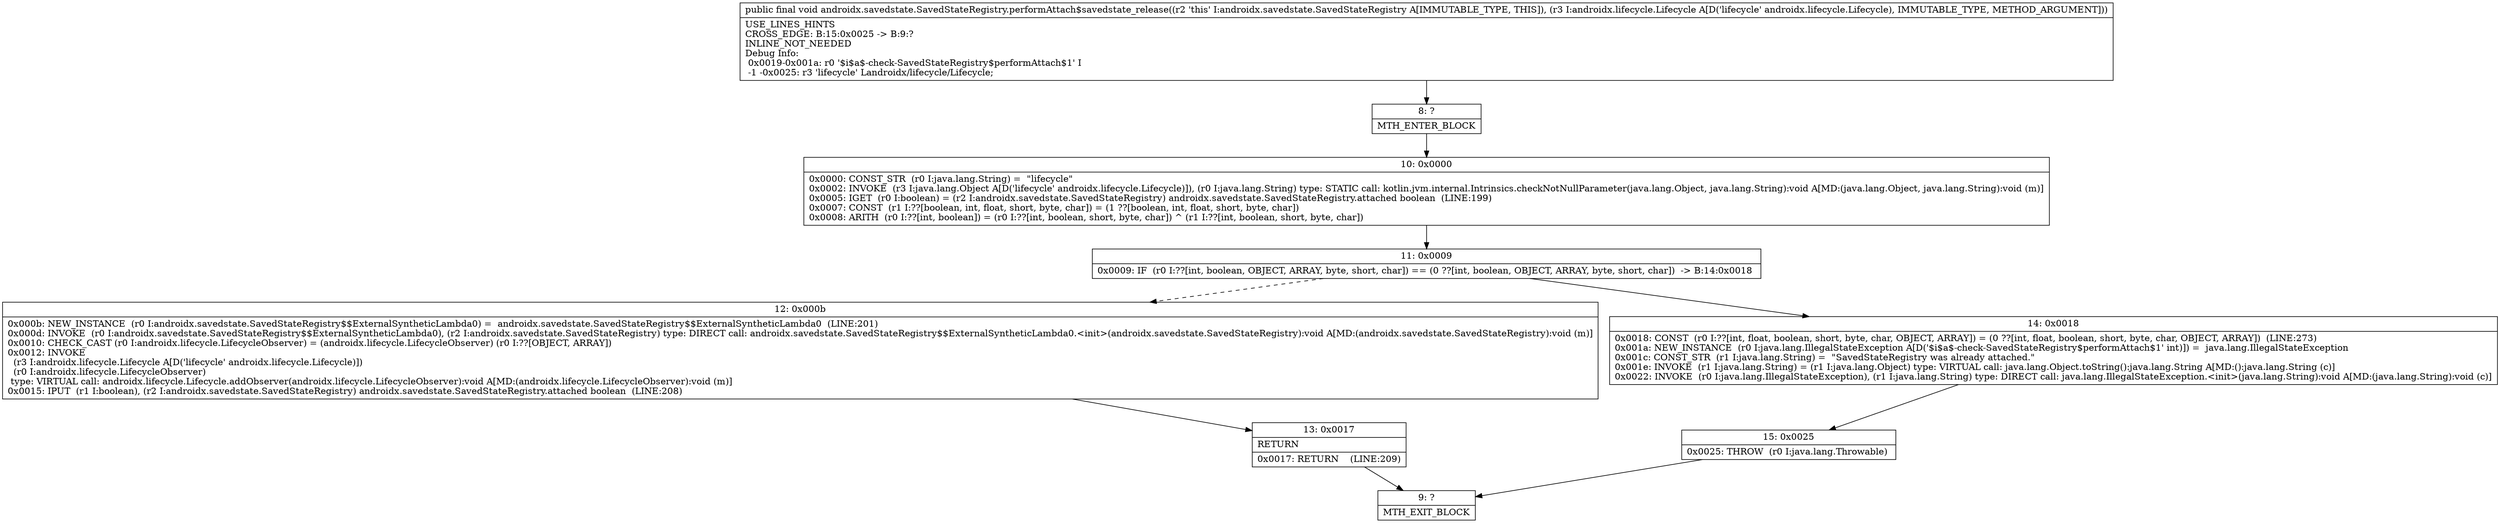 digraph "CFG forandroidx.savedstate.SavedStateRegistry.performAttach$savedstate_release(Landroidx\/lifecycle\/Lifecycle;)V" {
Node_8 [shape=record,label="{8\:\ ?|MTH_ENTER_BLOCK\l}"];
Node_10 [shape=record,label="{10\:\ 0x0000|0x0000: CONST_STR  (r0 I:java.lang.String) =  \"lifecycle\" \l0x0002: INVOKE  (r3 I:java.lang.Object A[D('lifecycle' androidx.lifecycle.Lifecycle)]), (r0 I:java.lang.String) type: STATIC call: kotlin.jvm.internal.Intrinsics.checkNotNullParameter(java.lang.Object, java.lang.String):void A[MD:(java.lang.Object, java.lang.String):void (m)]\l0x0005: IGET  (r0 I:boolean) = (r2 I:androidx.savedstate.SavedStateRegistry) androidx.savedstate.SavedStateRegistry.attached boolean  (LINE:199)\l0x0007: CONST  (r1 I:??[boolean, int, float, short, byte, char]) = (1 ??[boolean, int, float, short, byte, char]) \l0x0008: ARITH  (r0 I:??[int, boolean]) = (r0 I:??[int, boolean, short, byte, char]) ^ (r1 I:??[int, boolean, short, byte, char]) \l}"];
Node_11 [shape=record,label="{11\:\ 0x0009|0x0009: IF  (r0 I:??[int, boolean, OBJECT, ARRAY, byte, short, char]) == (0 ??[int, boolean, OBJECT, ARRAY, byte, short, char])  \-\> B:14:0x0018 \l}"];
Node_12 [shape=record,label="{12\:\ 0x000b|0x000b: NEW_INSTANCE  (r0 I:androidx.savedstate.SavedStateRegistry$$ExternalSyntheticLambda0) =  androidx.savedstate.SavedStateRegistry$$ExternalSyntheticLambda0  (LINE:201)\l0x000d: INVOKE  (r0 I:androidx.savedstate.SavedStateRegistry$$ExternalSyntheticLambda0), (r2 I:androidx.savedstate.SavedStateRegistry) type: DIRECT call: androidx.savedstate.SavedStateRegistry$$ExternalSyntheticLambda0.\<init\>(androidx.savedstate.SavedStateRegistry):void A[MD:(androidx.savedstate.SavedStateRegistry):void (m)]\l0x0010: CHECK_CAST (r0 I:androidx.lifecycle.LifecycleObserver) = (androidx.lifecycle.LifecycleObserver) (r0 I:??[OBJECT, ARRAY]) \l0x0012: INVOKE  \l  (r3 I:androidx.lifecycle.Lifecycle A[D('lifecycle' androidx.lifecycle.Lifecycle)])\l  (r0 I:androidx.lifecycle.LifecycleObserver)\l type: VIRTUAL call: androidx.lifecycle.Lifecycle.addObserver(androidx.lifecycle.LifecycleObserver):void A[MD:(androidx.lifecycle.LifecycleObserver):void (m)]\l0x0015: IPUT  (r1 I:boolean), (r2 I:androidx.savedstate.SavedStateRegistry) androidx.savedstate.SavedStateRegistry.attached boolean  (LINE:208)\l}"];
Node_13 [shape=record,label="{13\:\ 0x0017|RETURN\l|0x0017: RETURN    (LINE:209)\l}"];
Node_9 [shape=record,label="{9\:\ ?|MTH_EXIT_BLOCK\l}"];
Node_14 [shape=record,label="{14\:\ 0x0018|0x0018: CONST  (r0 I:??[int, float, boolean, short, byte, char, OBJECT, ARRAY]) = (0 ??[int, float, boolean, short, byte, char, OBJECT, ARRAY])  (LINE:273)\l0x001a: NEW_INSTANCE  (r0 I:java.lang.IllegalStateException A[D('$i$a$\-check\-SavedStateRegistry$performAttach$1' int)]) =  java.lang.IllegalStateException \l0x001c: CONST_STR  (r1 I:java.lang.String) =  \"SavedStateRegistry was already attached.\" \l0x001e: INVOKE  (r1 I:java.lang.String) = (r1 I:java.lang.Object) type: VIRTUAL call: java.lang.Object.toString():java.lang.String A[MD:():java.lang.String (c)]\l0x0022: INVOKE  (r0 I:java.lang.IllegalStateException), (r1 I:java.lang.String) type: DIRECT call: java.lang.IllegalStateException.\<init\>(java.lang.String):void A[MD:(java.lang.String):void (c)]\l}"];
Node_15 [shape=record,label="{15\:\ 0x0025|0x0025: THROW  (r0 I:java.lang.Throwable) \l}"];
MethodNode[shape=record,label="{public final void androidx.savedstate.SavedStateRegistry.performAttach$savedstate_release((r2 'this' I:androidx.savedstate.SavedStateRegistry A[IMMUTABLE_TYPE, THIS]), (r3 I:androidx.lifecycle.Lifecycle A[D('lifecycle' androidx.lifecycle.Lifecycle), IMMUTABLE_TYPE, METHOD_ARGUMENT]))  | USE_LINES_HINTS\lCROSS_EDGE: B:15:0x0025 \-\> B:9:?\lINLINE_NOT_NEEDED\lDebug Info:\l  0x0019\-0x001a: r0 '$i$a$\-check\-SavedStateRegistry$performAttach$1' I\l  \-1 \-0x0025: r3 'lifecycle' Landroidx\/lifecycle\/Lifecycle;\l}"];
MethodNode -> Node_8;Node_8 -> Node_10;
Node_10 -> Node_11;
Node_11 -> Node_12[style=dashed];
Node_11 -> Node_14;
Node_12 -> Node_13;
Node_13 -> Node_9;
Node_14 -> Node_15;
Node_15 -> Node_9;
}

